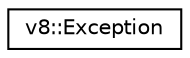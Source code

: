 digraph "Graphical Class Hierarchy"
{
  edge [fontname="Helvetica",fontsize="10",labelfontname="Helvetica",labelfontsize="10"];
  node [fontname="Helvetica",fontsize="10",shape=record];
  rankdir="LR";
  Node1 [label="v8::Exception",height=0.2,width=0.4,color="black", fillcolor="white", style="filled",URL="$classv8_1_1Exception.html"];
}
